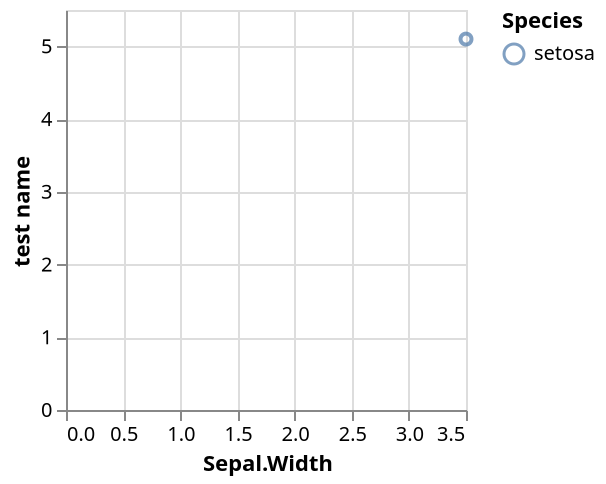 {
  "$schema": "https://vega.github.io/schema/vega-lite/v3.json",
  "datasets": {
    "data-00": [
      {
        "Sepal.Length": 5.1,
        "Sepal.Width": 3.5,
        "Petal.Length": 1.4,
        "Petal.Width": 0.2,
        "Species": "setosa"
      }
    ]
  },
  "layer": [
    {
      "data": {
        "name": "data-00"
      },
      "mark": {
        "type": "point"
      },
      "encoding": {
        "x": {
          "field": "Sepal\\.Width",
          "type": "quantitative",
          "title": "Sepal.Width"
        },
        "y": {
          "field": "Sepal\\.Length",
          "type": "quantitative",
          "title": "test name"
        },
        "stroke": {
          "field": "Species",
          "type": "nominal",
          "title": "Species"
        }
      }
    }
  ]
}